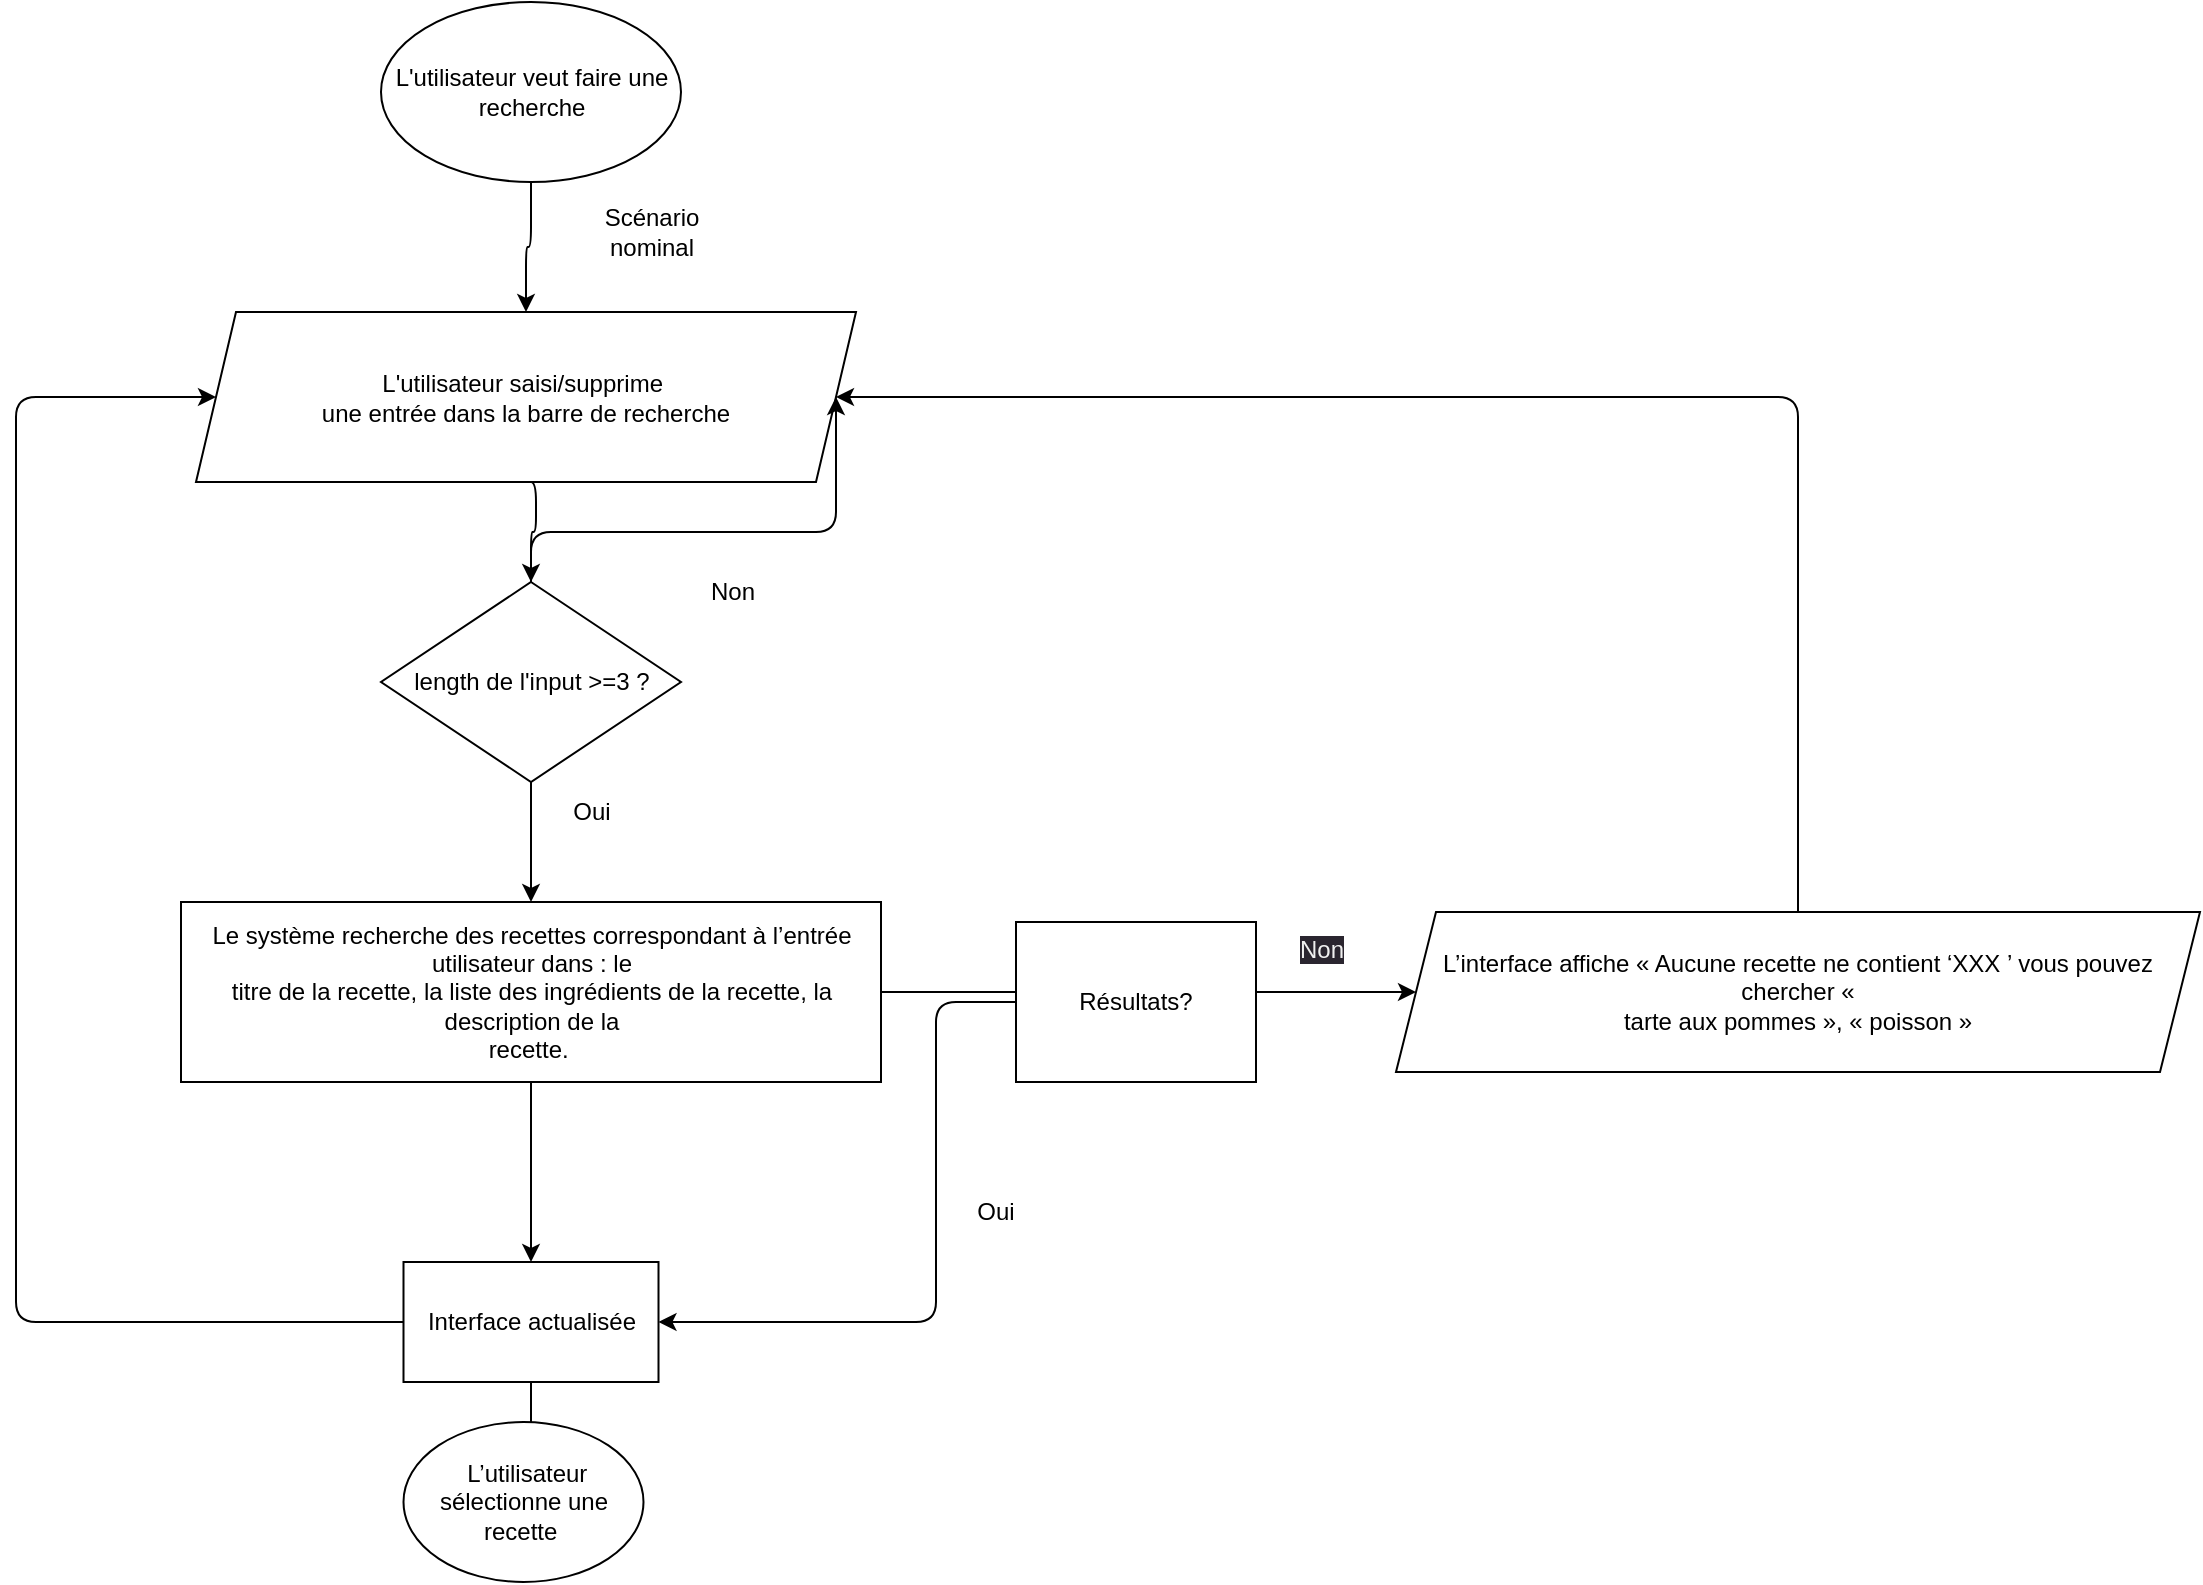 <mxfile>
    <diagram id="Vuae4-gKB3dJjlCuo_AA" name="Page-1">
        <mxGraphModel dx="498" dy="490" grid="1" gridSize="10" guides="1" tooltips="1" connect="1" arrows="1" fold="1" page="1" pageScale="1" pageWidth="850" pageHeight="1100" background="#FFFFFF" math="0" shadow="0">
            <root>
                <mxCell id="0"/>
                <mxCell id="1" parent="0"/>
                <mxCell id="81" style="edgeStyle=orthogonalEdgeStyle;html=1;exitX=0.5;exitY=1;exitDx=0;exitDy=0;entryX=0.5;entryY=0;entryDx=0;entryDy=0;" parent="1" source="40" target="41" edge="1">
                    <mxGeometry relative="1" as="geometry"/>
                </mxCell>
                <mxCell id="40" value="L'utilisateur veut faire une recherche" style="ellipse;whiteSpace=wrap;html=1;" parent="1" vertex="1">
                    <mxGeometry x="362.5" y="10" width="150" height="90" as="geometry"/>
                </mxCell>
                <mxCell id="80" style="edgeStyle=orthogonalEdgeStyle;html=1;exitX=0.5;exitY=1;exitDx=0;exitDy=0;entryX=0.5;entryY=0;entryDx=0;entryDy=0;" parent="1" source="41" target="43" edge="1">
                    <mxGeometry relative="1" as="geometry">
                        <Array as="points">
                            <mxPoint x="440" y="250"/>
                            <mxPoint x="440" y="275"/>
                            <mxPoint x="438" y="275"/>
                        </Array>
                    </mxGeometry>
                </mxCell>
                <mxCell id="41" value="L'utilisateur saisi/supprime&amp;nbsp;&lt;br&gt;une entrée dans la barre de recherche" style="shape=parallelogram;perimeter=parallelogramPerimeter;whiteSpace=wrap;html=1;fixedSize=1;" parent="1" vertex="1">
                    <mxGeometry x="270" y="165" width="330" height="85" as="geometry"/>
                </mxCell>
                <mxCell id="83" style="edgeStyle=orthogonalEdgeStyle;html=1;exitX=0.5;exitY=1;exitDx=0;exitDy=0;entryX=0.5;entryY=0;entryDx=0;entryDy=0;" parent="1" source="43" target="51" edge="1">
                    <mxGeometry relative="1" as="geometry"/>
                </mxCell>
                <mxCell id="112" style="edgeStyle=orthogonalEdgeStyle;html=1;entryX=1;entryY=0.5;entryDx=0;entryDy=0;" edge="1" parent="1" source="43" target="41">
                    <mxGeometry relative="1" as="geometry"/>
                </mxCell>
                <mxCell id="43" value="length de l'input &amp;gt;=3 ?" style="rhombus;whiteSpace=wrap;html=1;" parent="1" vertex="1">
                    <mxGeometry x="362.5" y="300" width="150" height="100" as="geometry"/>
                </mxCell>
                <mxCell id="44" value="Non" style="text;html=1;align=center;verticalAlign=middle;resizable=0;points=[];autosize=1;" parent="1" vertex="1">
                    <mxGeometry x="512.5" y="290" width="50" height="30" as="geometry"/>
                </mxCell>
                <mxCell id="77" style="edgeStyle=orthogonalEdgeStyle;html=1;exitX=0.5;exitY=0;exitDx=0;exitDy=0;entryX=1;entryY=0.5;entryDx=0;entryDy=0;" parent="1" source="48" target="41" edge="1">
                    <mxGeometry relative="1" as="geometry">
                        <mxPoint x="880.429" y="200" as="targetPoint"/>
                        <Array as="points">
                            <mxPoint x="1071" y="208"/>
                        </Array>
                    </mxGeometry>
                </mxCell>
                <mxCell id="48" value="L’interface affiche « Aucune recette ne contient ‘XXX ’ vous pouvez chercher «&lt;br/&gt;tarte aux pommes », « poisson »" style="shape=parallelogram;perimeter=parallelogramPerimeter;whiteSpace=wrap;html=1;fixedSize=1;" parent="1" vertex="1">
                    <mxGeometry x="870" y="465" width="402" height="80" as="geometry"/>
                </mxCell>
                <mxCell id="50" value="Oui" style="text;html=1;align=center;verticalAlign=middle;whiteSpace=wrap;rounded=0;" parent="1" vertex="1">
                    <mxGeometry x="437.5" y="400" width="60" height="30" as="geometry"/>
                </mxCell>
                <mxCell id="91" style="edgeStyle=none;html=1;exitX=1;exitY=0.5;exitDx=0;exitDy=0;entryX=0;entryY=0.5;entryDx=0;entryDy=0;" parent="1" source="51" target="48" edge="1">
                    <mxGeometry relative="1" as="geometry"/>
                </mxCell>
                <mxCell id="111" style="edgeStyle=none;html=1;" edge="1" parent="1" source="51" target="56">
                    <mxGeometry relative="1" as="geometry"/>
                </mxCell>
                <mxCell id="51" value="Le système recherche des recettes correspondant à l’entrée utilisateur dans : le&lt;br/&gt;titre de la recette, la liste des ingrédients de la recette, la description de la&lt;br/&gt;recette.&amp;nbsp;" style="rounded=0;whiteSpace=wrap;html=1;" parent="1" vertex="1">
                    <mxGeometry x="262.5" y="460" width="350" height="90" as="geometry"/>
                </mxCell>
                <mxCell id="59" style="edgeStyle=none;html=1;exitX=0.5;exitY=1;exitDx=0;exitDy=0;entryX=0.5;entryY=0;entryDx=0;entryDy=0;" parent="1" source="56" edge="1">
                    <mxGeometry relative="1" as="geometry">
                        <mxPoint x="437.5" y="730" as="targetPoint"/>
                    </mxGeometry>
                </mxCell>
                <mxCell id="101" style="edgeStyle=orthogonalEdgeStyle;html=1;exitX=0;exitY=0.5;exitDx=0;exitDy=0;entryX=0;entryY=0.5;entryDx=0;entryDy=0;" parent="1" source="56" target="41" edge="1">
                    <mxGeometry relative="1" as="geometry">
                        <Array as="points">
                            <mxPoint x="180" y="670"/>
                            <mxPoint x="180" y="208"/>
                        </Array>
                    </mxGeometry>
                </mxCell>
                <mxCell id="56" value="Interface actualisée" style="rounded=0;whiteSpace=wrap;html=1;" parent="1" vertex="1">
                    <mxGeometry x="373.75" y="640" width="127.5" height="60" as="geometry"/>
                </mxCell>
                <mxCell id="71" value="&amp;nbsp;L’utilisateur sélectionne une recette&amp;nbsp;" style="ellipse;whiteSpace=wrap;html=1;" parent="1" vertex="1">
                    <mxGeometry x="373.75" y="720" width="120" height="80" as="geometry"/>
                </mxCell>
                <mxCell id="76" value="Scénario nominal&lt;br/&gt;" style="text;html=1;align=center;verticalAlign=middle;whiteSpace=wrap;rounded=0;" parent="1" vertex="1">
                    <mxGeometry x="467.5" y="110" width="60" height="30" as="geometry"/>
                </mxCell>
                <mxCell id="100" style="edgeStyle=orthogonalEdgeStyle;html=1;entryX=1;entryY=0.5;entryDx=0;entryDy=0;" parent="1" source="99" target="56" edge="1">
                    <mxGeometry relative="1" as="geometry">
                        <Array as="points">
                            <mxPoint x="640" y="510"/>
                            <mxPoint x="640" y="670"/>
                        </Array>
                    </mxGeometry>
                </mxCell>
                <mxCell id="99" value="Résultats?" style="whiteSpace=wrap;html=1;" parent="1" vertex="1">
                    <mxGeometry x="680" y="470" width="120" height="80" as="geometry"/>
                </mxCell>
                <mxCell id="108" value="Oui" style="text;strokeColor=none;align=center;fillColor=none;html=1;verticalAlign=middle;whiteSpace=wrap;rounded=0;" parent="1" vertex="1">
                    <mxGeometry x="640" y="600" width="60" height="30" as="geometry"/>
                </mxCell>
                <mxCell id="109" value="&lt;span style=&quot;color: rgb(240, 240, 240); font-family: Helvetica; font-size: 12px; font-style: normal; font-variant-ligatures: normal; font-variant-caps: normal; font-weight: 400; letter-spacing: normal; orphans: 2; text-align: center; text-indent: 0px; text-transform: none; widows: 2; word-spacing: 0px; -webkit-text-stroke-width: 0px; background-color: rgb(42, 37, 47); text-decoration-thickness: initial; text-decoration-style: initial; text-decoration-color: initial; float: none; display: inline !important;&quot;&gt;Non&lt;/span&gt;" style="text;whiteSpace=wrap;html=1;" vertex="1" parent="1">
                    <mxGeometry x="820" y="470" width="30" height="30" as="geometry"/>
                </mxCell>
            </root>
        </mxGraphModel>
    </diagram>
</mxfile>